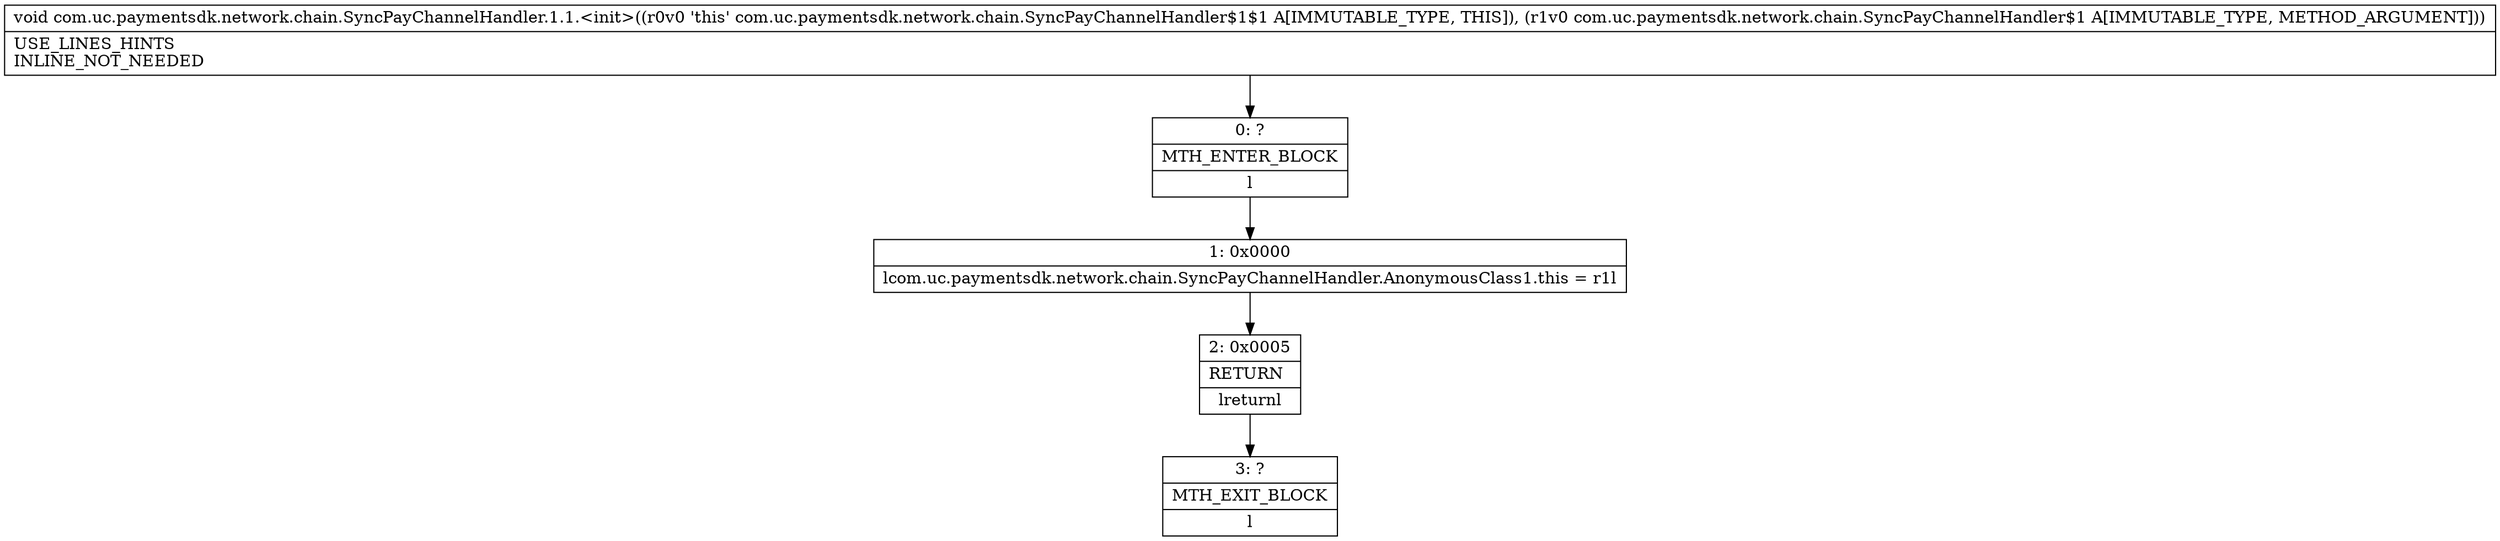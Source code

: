 digraph "CFG forcom.uc.paymentsdk.network.chain.SyncPayChannelHandler.1.1.\<init\>(Lcom\/uc\/paymentsdk\/network\/chain\/SyncPayChannelHandler$1;)V" {
Node_0 [shape=record,label="{0\:\ ?|MTH_ENTER_BLOCK\l|l}"];
Node_1 [shape=record,label="{1\:\ 0x0000|lcom.uc.paymentsdk.network.chain.SyncPayChannelHandler.AnonymousClass1.this = r1l}"];
Node_2 [shape=record,label="{2\:\ 0x0005|RETURN\l|lreturnl}"];
Node_3 [shape=record,label="{3\:\ ?|MTH_EXIT_BLOCK\l|l}"];
MethodNode[shape=record,label="{void com.uc.paymentsdk.network.chain.SyncPayChannelHandler.1.1.\<init\>((r0v0 'this' com.uc.paymentsdk.network.chain.SyncPayChannelHandler$1$1 A[IMMUTABLE_TYPE, THIS]), (r1v0 com.uc.paymentsdk.network.chain.SyncPayChannelHandler$1 A[IMMUTABLE_TYPE, METHOD_ARGUMENT]))  | USE_LINES_HINTS\lINLINE_NOT_NEEDED\l}"];
MethodNode -> Node_0;
Node_0 -> Node_1;
Node_1 -> Node_2;
Node_2 -> Node_3;
}

